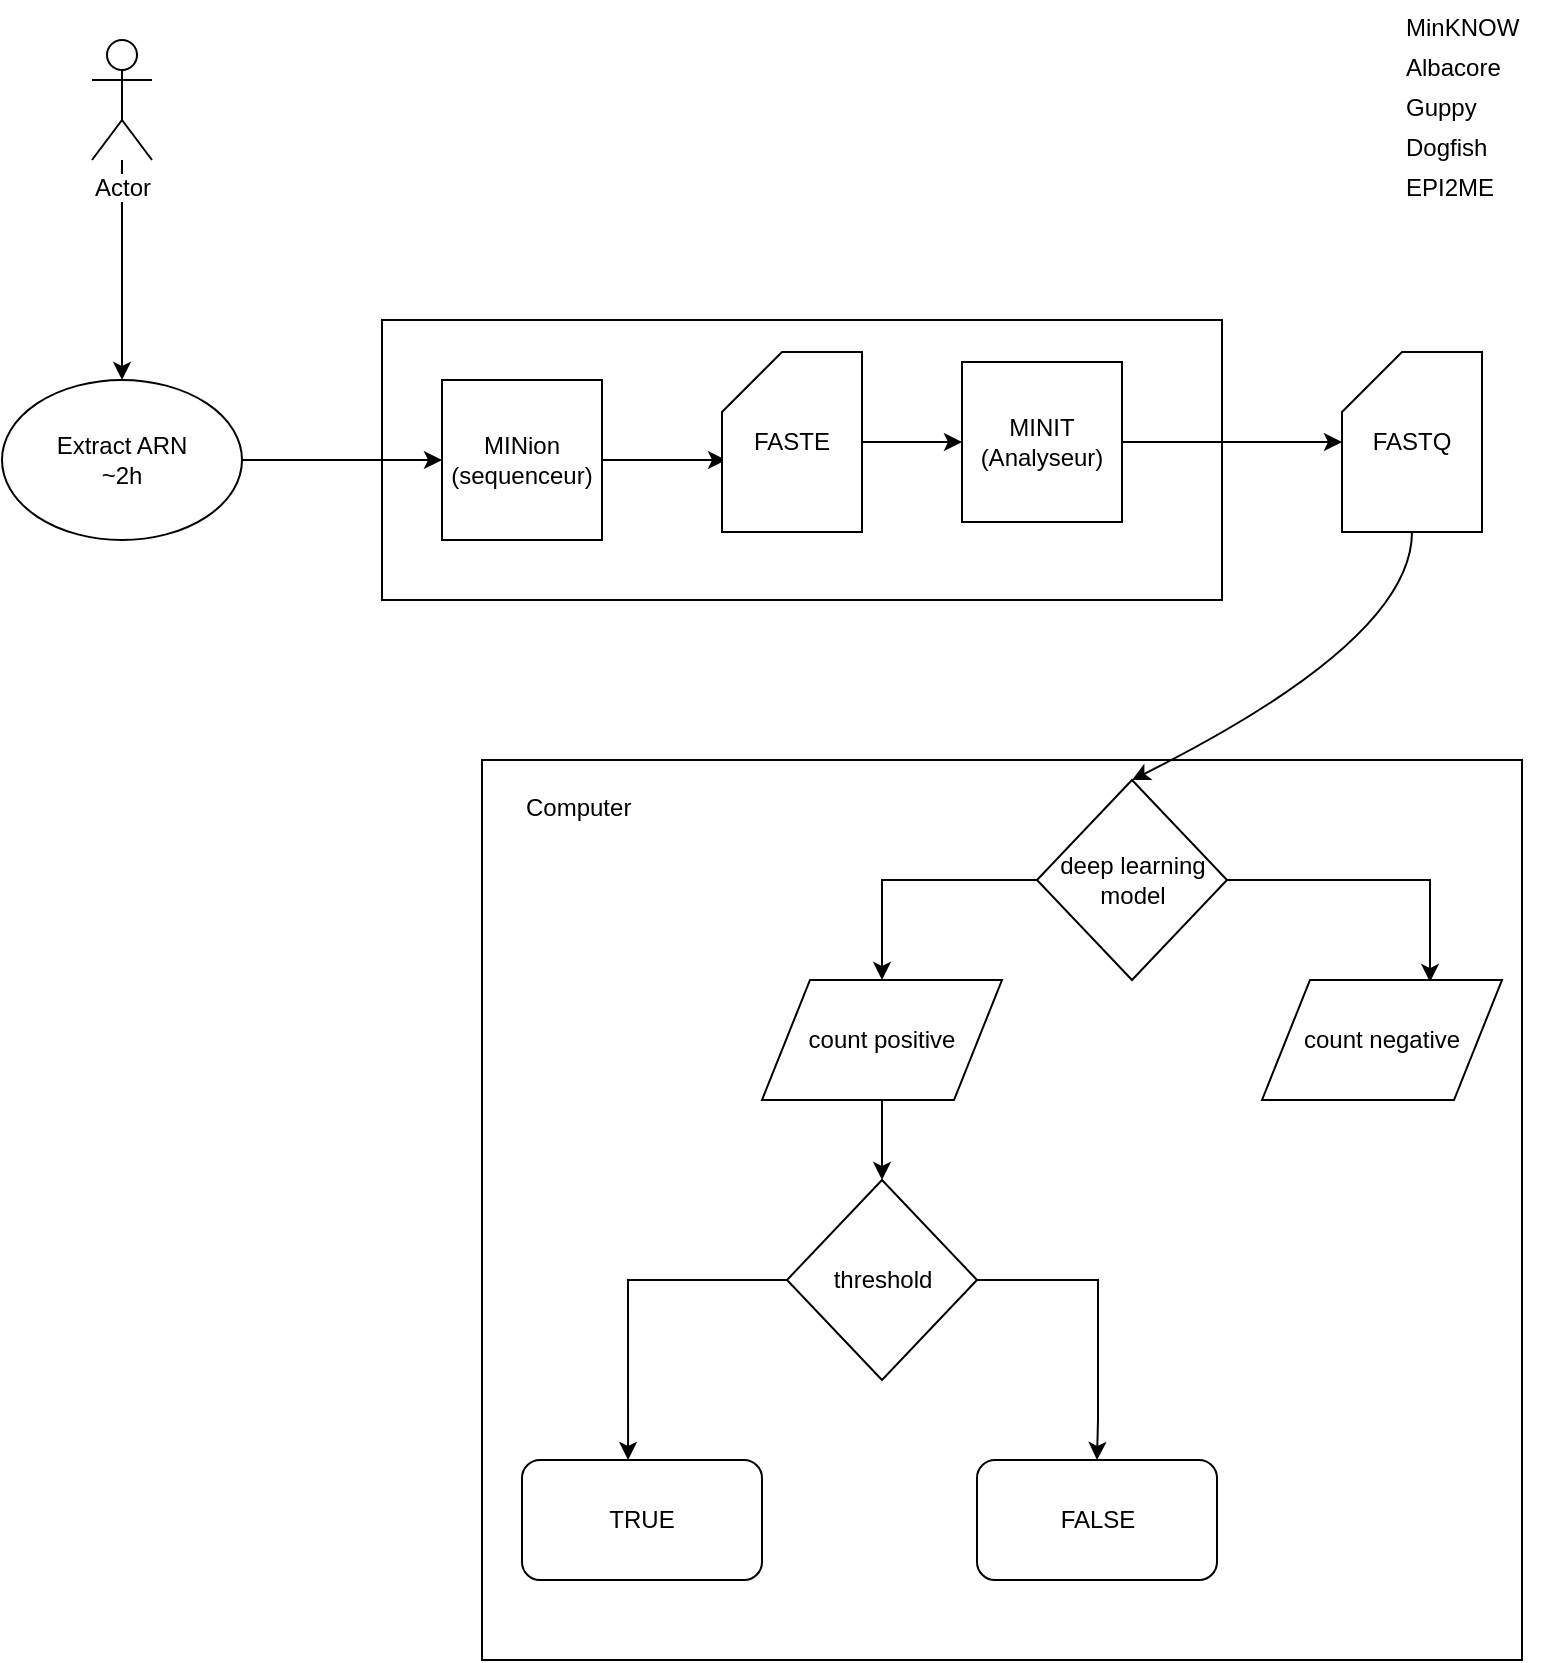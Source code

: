 <mxfile version="12.6.6" type="github"><diagram id="ujQmndBPoqBAfW98BkzE" name="Page-1"><mxGraphModel dx="1422" dy="762" grid="1" gridSize="10" guides="1" tooltips="1" connect="1" arrows="1" fold="1" page="1" pageScale="1" pageWidth="827" pageHeight="1169" math="0" shadow="0"><root><mxCell id="0"/><mxCell id="1" parent="0"/><mxCell id="98VA6hJYpfYDWjeQ7W6r-46" value="" style="rounded=0;whiteSpace=wrap;html=1;" parent="1" vertex="1"><mxGeometry x="260" y="390" width="520" height="450" as="geometry"/></mxCell><mxCell id="98VA6hJYpfYDWjeQ7W6r-24" value="" style="rounded=0;whiteSpace=wrap;html=1;" parent="1" vertex="1"><mxGeometry x="210" y="170" width="420" height="140" as="geometry"/></mxCell><mxCell id="98VA6hJYpfYDWjeQ7W6r-6" style="edgeStyle=orthogonalEdgeStyle;rounded=0;orthogonalLoop=1;jettySize=auto;html=1;entryX=0.029;entryY=0.6;entryDx=0;entryDy=0;entryPerimeter=0;" parent="1" source="98VA6hJYpfYDWjeQ7W6r-1" target="98VA6hJYpfYDWjeQ7W6r-5" edge="1"><mxGeometry relative="1" as="geometry"/></mxCell><mxCell id="98VA6hJYpfYDWjeQ7W6r-1" value="MINion (sequenceur)" style="whiteSpace=wrap;html=1;aspect=fixed;" parent="1" vertex="1"><mxGeometry x="240" y="200" width="80" height="80" as="geometry"/></mxCell><mxCell id="98VA6hJYpfYDWjeQ7W6r-8" style="edgeStyle=orthogonalEdgeStyle;rounded=0;orthogonalLoop=1;jettySize=auto;html=1;" parent="1" source="98VA6hJYpfYDWjeQ7W6r-2" target="98VA6hJYpfYDWjeQ7W6r-4" edge="1"><mxGeometry relative="1" as="geometry"/></mxCell><mxCell id="98VA6hJYpfYDWjeQ7W6r-2" value="MINIT (Analyseur)" style="whiteSpace=wrap;html=1;aspect=fixed;" parent="1" vertex="1"><mxGeometry x="500" y="191" width="80" height="80" as="geometry"/></mxCell><mxCell id="98VA6hJYpfYDWjeQ7W6r-4" value="FASTQ" style="shape=card;whiteSpace=wrap;html=1;" parent="1" vertex="1"><mxGeometry x="690" y="186" width="70" height="90" as="geometry"/></mxCell><mxCell id="98VA6hJYpfYDWjeQ7W6r-20" style="edgeStyle=orthogonalEdgeStyle;rounded=0;orthogonalLoop=1;jettySize=auto;html=1;entryX=0;entryY=0.5;entryDx=0;entryDy=0;" parent="1" source="98VA6hJYpfYDWjeQ7W6r-5" target="98VA6hJYpfYDWjeQ7W6r-2" edge="1"><mxGeometry relative="1" as="geometry"/></mxCell><mxCell id="98VA6hJYpfYDWjeQ7W6r-5" value="FASTE" style="shape=card;whiteSpace=wrap;html=1;" parent="1" vertex="1"><mxGeometry x="380" y="186" width="70" height="90" as="geometry"/></mxCell><mxCell id="98VA6hJYpfYDWjeQ7W6r-11" value="TRUE" style="rounded=1;whiteSpace=wrap;html=1;" parent="1" vertex="1"><mxGeometry x="280" y="740" width="120" height="60" as="geometry"/></mxCell><mxCell id="98VA6hJYpfYDWjeQ7W6r-26" value="MinKNOW" style="text;html=1;" parent="1" vertex="1"><mxGeometry x="720" y="10" width="80" height="30" as="geometry"/></mxCell><mxCell id="98VA6hJYpfYDWjeQ7W6r-27" value="Albacore" style="text;html=1;" parent="1" vertex="1"><mxGeometry x="720" y="30" width="70" height="30" as="geometry"/></mxCell><mxCell id="98VA6hJYpfYDWjeQ7W6r-28" value="Guppy" style="text;html=1;" parent="1" vertex="1"><mxGeometry x="720" y="50" width="60" height="30" as="geometry"/></mxCell><mxCell id="98VA6hJYpfYDWjeQ7W6r-29" value="Dogfish" style="text;html=1;" parent="1" vertex="1"><mxGeometry x="720" y="70" width="70" height="30" as="geometry"/></mxCell><mxCell id="98VA6hJYpfYDWjeQ7W6r-30" value="EPI2ME" style="text;html=1;" parent="1" vertex="1"><mxGeometry x="720" y="90" width="70" height="30" as="geometry"/></mxCell><mxCell id="98VA6hJYpfYDWjeQ7W6r-33" style="edgeStyle=orthogonalEdgeStyle;rounded=0;orthogonalLoop=1;jettySize=auto;html=1;entryX=0.5;entryY=0;entryDx=0;entryDy=0;" parent="1" source="98VA6hJYpfYDWjeQ7W6r-31" target="98VA6hJYpfYDWjeQ7W6r-32" edge="1"><mxGeometry relative="1" as="geometry"/></mxCell><mxCell id="98VA6hJYpfYDWjeQ7W6r-37" style="edgeStyle=orthogonalEdgeStyle;rounded=0;orthogonalLoop=1;jettySize=auto;html=1;entryX=0.7;entryY=0.017;entryDx=0;entryDy=0;entryPerimeter=0;" parent="1" source="98VA6hJYpfYDWjeQ7W6r-31" target="98VA6hJYpfYDWjeQ7W6r-34" edge="1"><mxGeometry relative="1" as="geometry"/></mxCell><mxCell id="98VA6hJYpfYDWjeQ7W6r-31" value="deep learning model" style="rhombus;whiteSpace=wrap;html=1;" parent="1" vertex="1"><mxGeometry x="537.5" y="400" width="95" height="100" as="geometry"/></mxCell><mxCell id="98VA6hJYpfYDWjeQ7W6r-42" style="edgeStyle=orthogonalEdgeStyle;rounded=0;orthogonalLoop=1;jettySize=auto;html=1;" parent="1" source="98VA6hJYpfYDWjeQ7W6r-32" target="98VA6hJYpfYDWjeQ7W6r-40" edge="1"><mxGeometry relative="1" as="geometry"/></mxCell><mxCell id="98VA6hJYpfYDWjeQ7W6r-32" value="count positive" style="shape=parallelogram;perimeter=parallelogramPerimeter;whiteSpace=wrap;html=1;" parent="1" vertex="1"><mxGeometry x="400" y="500" width="120" height="60" as="geometry"/></mxCell><mxCell id="98VA6hJYpfYDWjeQ7W6r-34" value="count negative" style="shape=parallelogram;perimeter=parallelogramPerimeter;whiteSpace=wrap;html=1;" parent="1" vertex="1"><mxGeometry x="650" y="500" width="120" height="60" as="geometry"/></mxCell><mxCell id="98VA6hJYpfYDWjeQ7W6r-52" style="edgeStyle=orthogonalEdgeStyle;rounded=0;orthogonalLoop=1;jettySize=auto;html=1;" parent="1" source="98VA6hJYpfYDWjeQ7W6r-38" target="98VA6hJYpfYDWjeQ7W6r-49" edge="1"><mxGeometry relative="1" as="geometry"/></mxCell><mxCell id="98VA6hJYpfYDWjeQ7W6r-38" value="Actor" style="shape=umlActor;verticalLabelPosition=bottom;labelBackgroundColor=#ffffff;verticalAlign=top;html=1;outlineConnect=0;" parent="1" vertex="1"><mxGeometry x="65" y="30" width="30" height="60" as="geometry"/></mxCell><mxCell id="98VA6hJYpfYDWjeQ7W6r-43" style="edgeStyle=orthogonalEdgeStyle;rounded=0;orthogonalLoop=1;jettySize=auto;html=1;entryX=0.442;entryY=0;entryDx=0;entryDy=0;entryPerimeter=0;" parent="1" source="98VA6hJYpfYDWjeQ7W6r-40" target="98VA6hJYpfYDWjeQ7W6r-11" edge="1"><mxGeometry relative="1" as="geometry"/></mxCell><mxCell id="98VA6hJYpfYDWjeQ7W6r-44" style="edgeStyle=orthogonalEdgeStyle;rounded=0;orthogonalLoop=1;jettySize=auto;html=1;entryX=0.5;entryY=0;entryDx=0;entryDy=0;" parent="1" source="98VA6hJYpfYDWjeQ7W6r-40" target="98VA6hJYpfYDWjeQ7W6r-41" edge="1"><mxGeometry relative="1" as="geometry"><Array as="points"><mxPoint x="568" y="650"/><mxPoint x="568" y="720"/></Array></mxGeometry></mxCell><mxCell id="98VA6hJYpfYDWjeQ7W6r-40" value="threshold" style="rhombus;whiteSpace=wrap;html=1;" parent="1" vertex="1"><mxGeometry x="412.5" y="600" width="95" height="100" as="geometry"/></mxCell><mxCell id="98VA6hJYpfYDWjeQ7W6r-41" value="FALSE" style="rounded=1;whiteSpace=wrap;html=1;" parent="1" vertex="1"><mxGeometry x="507.5" y="740" width="120" height="60" as="geometry"/></mxCell><mxCell id="98VA6hJYpfYDWjeQ7W6r-47" value="Computer" style="text;html=1;" parent="1" vertex="1"><mxGeometry x="280" y="400" width="80" height="30" as="geometry"/></mxCell><mxCell id="98VA6hJYpfYDWjeQ7W6r-54" style="edgeStyle=orthogonalEdgeStyle;rounded=0;orthogonalLoop=1;jettySize=auto;html=1;entryX=0;entryY=0.5;entryDx=0;entryDy=0;" parent="1" source="98VA6hJYpfYDWjeQ7W6r-49" target="98VA6hJYpfYDWjeQ7W6r-1" edge="1"><mxGeometry relative="1" as="geometry"/></mxCell><mxCell id="98VA6hJYpfYDWjeQ7W6r-49" value="Extract ARN&lt;br&gt;~2h" style="ellipse;whiteSpace=wrap;html=1;" parent="1" vertex="1"><mxGeometry x="20" y="200" width="120" height="80" as="geometry"/></mxCell><mxCell id="98VA6hJYpfYDWjeQ7W6r-56" value="" style="curved=1;endArrow=classic;html=1;exitX=0.5;exitY=1;exitDx=0;exitDy=0;exitPerimeter=0;entryX=0.5;entryY=0;entryDx=0;entryDy=0;" parent="1" source="98VA6hJYpfYDWjeQ7W6r-4" target="98VA6hJYpfYDWjeQ7W6r-31" edge="1"><mxGeometry width="50" height="50" relative="1" as="geometry"><mxPoint x="20" y="910" as="sourcePoint"/><mxPoint x="70" y="860" as="targetPoint"/><Array as="points"><mxPoint x="725" y="330"/></Array></mxGeometry></mxCell></root></mxGraphModel></diagram></mxfile>